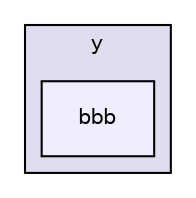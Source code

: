 digraph "gulp-src/node_modules/gulp/node_modules/liftoff/node_modules/resolve/test/node_path/y/bbb" {
  compound=true
  node [ fontsize="10", fontname="Helvetica"];
  edge [ labelfontsize="10", labelfontname="Helvetica"];
  subgraph clusterdir_6c7111fae7e2ed2b4ca64bebe1957b5c {
    graph [ bgcolor="#ddddee", pencolor="black", label="y" fontname="Helvetica", fontsize="10", URL="dir_6c7111fae7e2ed2b4ca64bebe1957b5c.html"]
  dir_82a9c0162fdfd589e986f9da84e1f268 [shape=box, label="bbb", style="filled", fillcolor="#eeeeff", pencolor="black", URL="dir_82a9c0162fdfd589e986f9da84e1f268.html"];
  }
}
